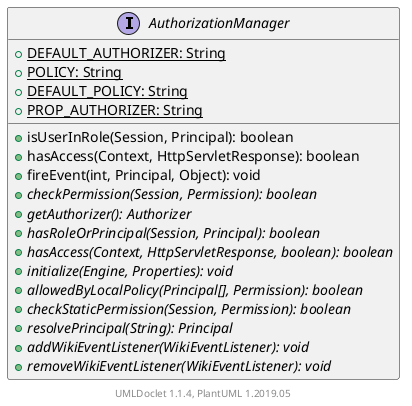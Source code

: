 @startuml

    interface AuthorizationManager [[AuthorizationManager.html]] {
        {static} +DEFAULT_AUTHORIZER: String
        {static} +POLICY: String
        {static} +DEFAULT_POLICY: String
        {static} +PROP_AUTHORIZER: String
        +isUserInRole(Session, Principal): boolean
        +hasAccess(Context, HttpServletResponse): boolean
        +fireEvent(int, Principal, Object): void
        {abstract} +checkPermission(Session, Permission): boolean
        {abstract} +getAuthorizer(): Authorizer
        {abstract} +hasRoleOrPrincipal(Session, Principal): boolean
        {abstract} +hasAccess(Context, HttpServletResponse, boolean): boolean
        {abstract} +initialize(Engine, Properties): void
        {abstract} +allowedByLocalPolicy(Principal[], Permission): boolean
        {abstract} +checkStaticPermission(Session, Permission): boolean
        {abstract} +resolvePrincipal(String): Principal
        {abstract} +addWikiEventListener(WikiEventListener): void
        {abstract} +removeWikiEventListener(WikiEventListener): void
    }


    center footer UMLDoclet 1.1.4, PlantUML 1.2019.05
@enduml
